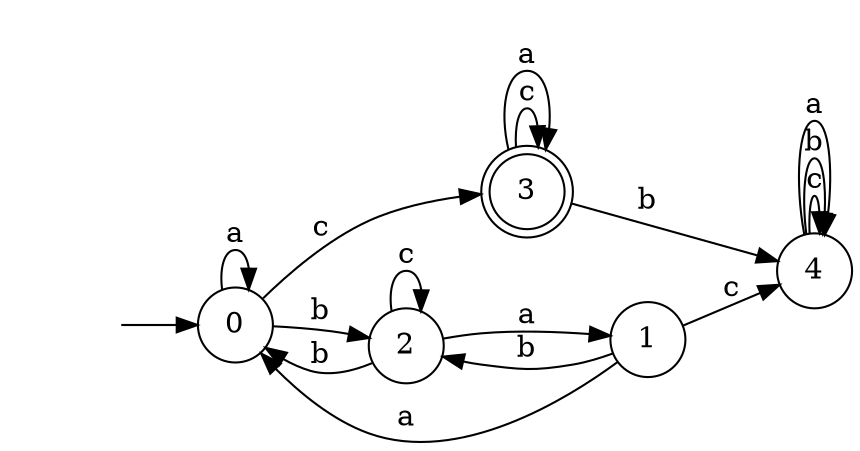 digraph {
  rankdir=LR;
  0 [label="0", shape = circle];
  0 -> 3 [label="c"];
  0 -> 2 [label="b"];
  0 -> 0 [label="a"];
  1 [label="1", shape = circle];
  1 -> 4 [label="c"];
  1 -> 2 [label="b"];
  1 -> 0 [label="a"];
  2 [label="2", shape = circle];
  2 -> 2 [label="c"];
  2 -> 0 [label="b"];
  2 -> 1 [label="a"];
  3 [label="3", shape = doublecircle];
  3 -> 3 [label="c"];
  3 -> 4 [label="b"];
  3 -> 3 [label="a"];
  4 [label="4", shape = circle];
  4 -> 4 [label="c"];
  4 -> 4 [label="b"];
  4 -> 4 [label="a"];
  5 [label="", shape = plaintext];
  5 -> 0 [label=""];
}
